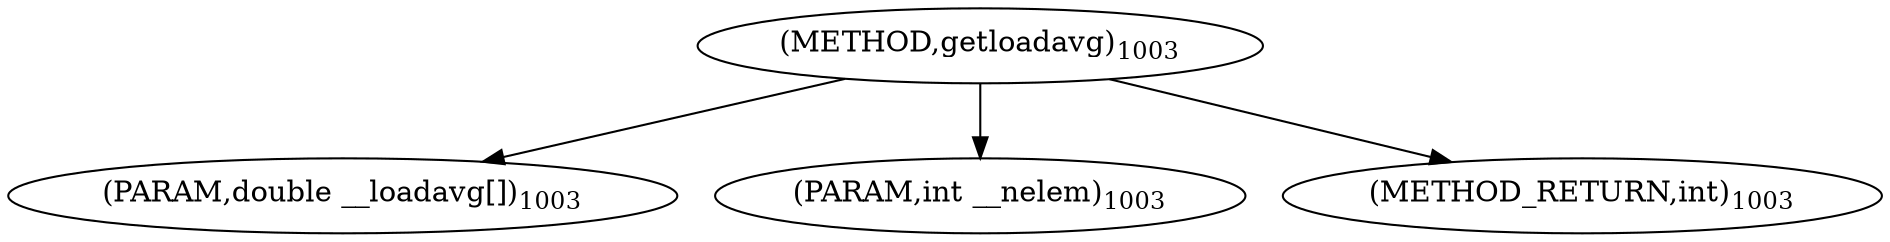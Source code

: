 digraph "getloadavg" {  
"21870" [label = <(METHOD,getloadavg)<SUB>1003</SUB>> ]
"21871" [label = <(PARAM,double __loadavg[])<SUB>1003</SUB>> ]
"21872" [label = <(PARAM,int __nelem)<SUB>1003</SUB>> ]
"21873" [label = <(METHOD_RETURN,int)<SUB>1003</SUB>> ]
  "21870" -> "21871" 
  "21870" -> "21872" 
  "21870" -> "21873" 
}
